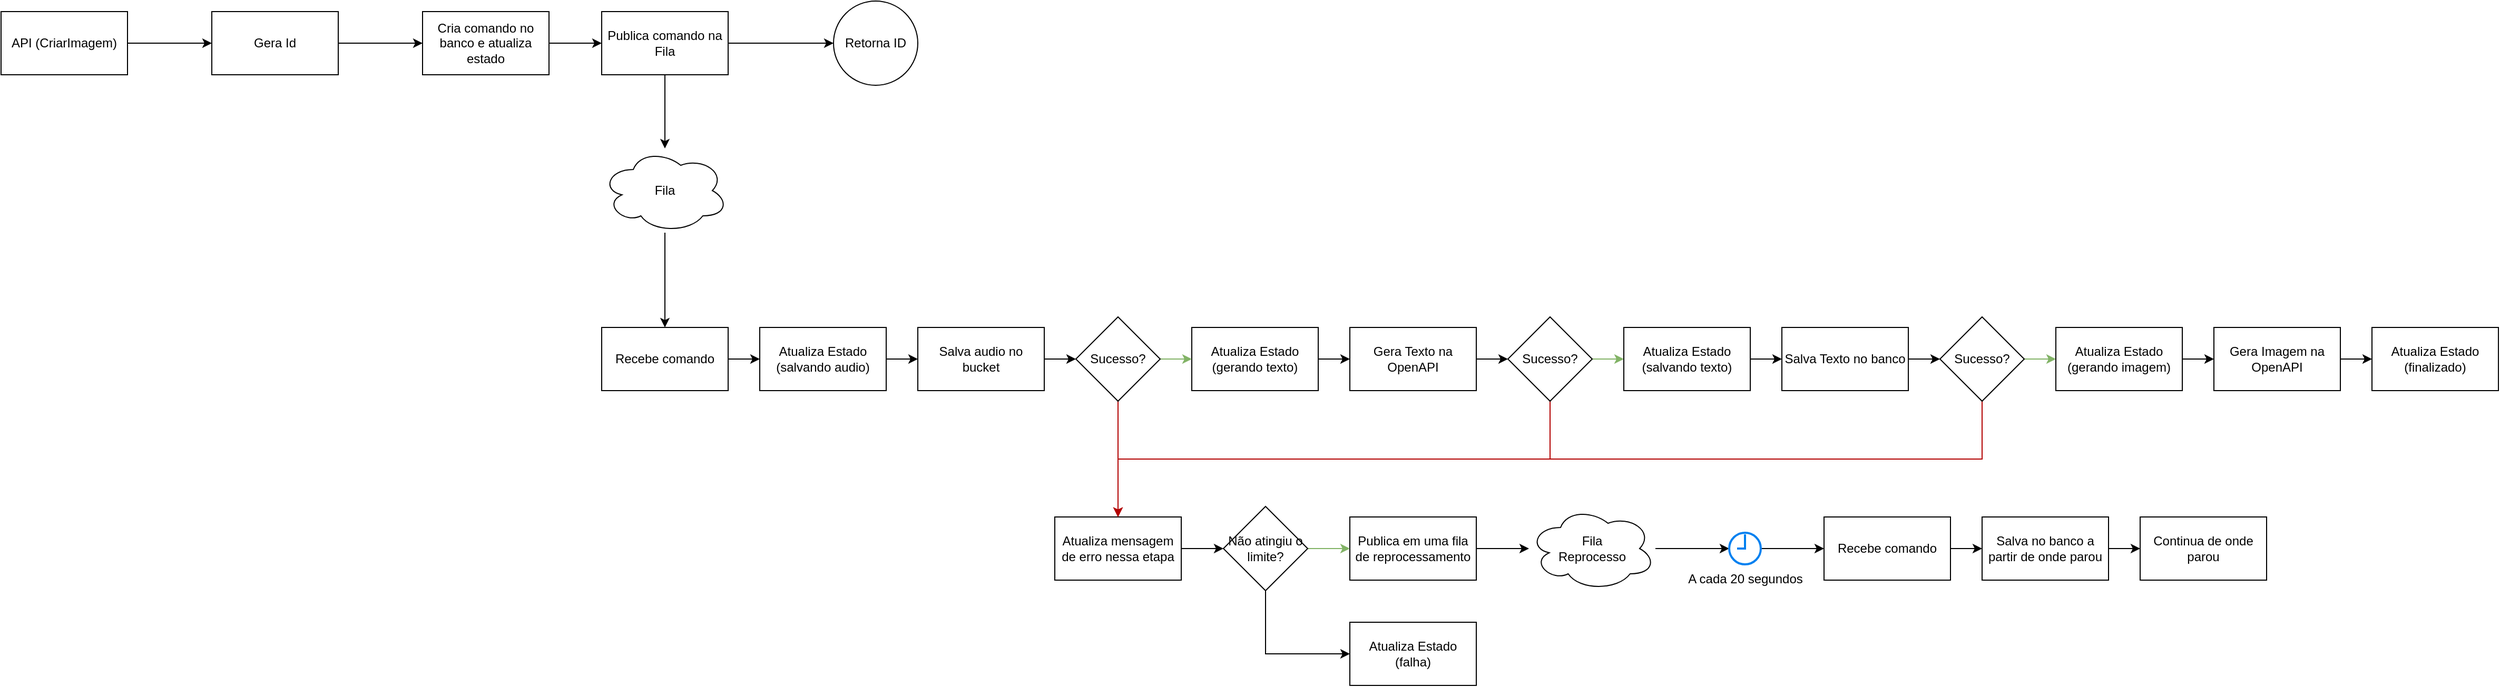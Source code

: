 <mxfile version="23.1.8" type="device">
  <diagram name="Página-1" id="NJxbEUpeWTSELO0VFM98">
    <mxGraphModel dx="2961" dy="1125" grid="1" gridSize="10" guides="1" tooltips="1" connect="1" arrows="1" fold="1" page="1" pageScale="1" pageWidth="827" pageHeight="1169" math="0" shadow="0">
      <root>
        <mxCell id="0" />
        <mxCell id="1" parent="0" />
        <mxCell id="tBKAw8UYs7OdZyUA3f9C-3" value="" style="edgeStyle=orthogonalEdgeStyle;rounded=0;orthogonalLoop=1;jettySize=auto;html=1;" edge="1" parent="1" source="tBKAw8UYs7OdZyUA3f9C-1" target="tBKAw8UYs7OdZyUA3f9C-2">
          <mxGeometry relative="1" as="geometry" />
        </mxCell>
        <mxCell id="tBKAw8UYs7OdZyUA3f9C-1" value="API (CriarImagem)" style="rounded=0;whiteSpace=wrap;html=1;" vertex="1" parent="1">
          <mxGeometry x="20" y="20" width="120" height="60" as="geometry" />
        </mxCell>
        <mxCell id="tBKAw8UYs7OdZyUA3f9C-28" value="" style="edgeStyle=orthogonalEdgeStyle;rounded=0;orthogonalLoop=1;jettySize=auto;html=1;" edge="1" parent="1" source="tBKAw8UYs7OdZyUA3f9C-2" target="tBKAw8UYs7OdZyUA3f9C-27">
          <mxGeometry relative="1" as="geometry" />
        </mxCell>
        <mxCell id="tBKAw8UYs7OdZyUA3f9C-2" value="Gera Id" style="whiteSpace=wrap;html=1;rounded=0;" vertex="1" parent="1">
          <mxGeometry x="220" y="20" width="120" height="60" as="geometry" />
        </mxCell>
        <mxCell id="tBKAw8UYs7OdZyUA3f9C-7" value="" style="edgeStyle=orthogonalEdgeStyle;rounded=0;orthogonalLoop=1;jettySize=auto;html=1;" edge="1" parent="1" source="tBKAw8UYs7OdZyUA3f9C-4" target="tBKAw8UYs7OdZyUA3f9C-6">
          <mxGeometry relative="1" as="geometry" />
        </mxCell>
        <mxCell id="tBKAw8UYs7OdZyUA3f9C-11" value="" style="edgeStyle=orthogonalEdgeStyle;rounded=0;orthogonalLoop=1;jettySize=auto;html=1;" edge="1" parent="1" source="tBKAw8UYs7OdZyUA3f9C-4" target="tBKAw8UYs7OdZyUA3f9C-10">
          <mxGeometry relative="1" as="geometry" />
        </mxCell>
        <mxCell id="tBKAw8UYs7OdZyUA3f9C-4" value="Publica comando na Fila" style="whiteSpace=wrap;html=1;rounded=0;" vertex="1" parent="1">
          <mxGeometry x="590" y="20" width="120" height="60" as="geometry" />
        </mxCell>
        <mxCell id="tBKAw8UYs7OdZyUA3f9C-6" value="Retorna ID" style="ellipse;whiteSpace=wrap;html=1;rounded=0;" vertex="1" parent="1">
          <mxGeometry x="810" y="10" width="80" height="80" as="geometry" />
        </mxCell>
        <mxCell id="tBKAw8UYs7OdZyUA3f9C-13" value="" style="edgeStyle=orthogonalEdgeStyle;rounded=0;orthogonalLoop=1;jettySize=auto;html=1;" edge="1" parent="1" source="tBKAw8UYs7OdZyUA3f9C-10" target="tBKAw8UYs7OdZyUA3f9C-12">
          <mxGeometry relative="1" as="geometry" />
        </mxCell>
        <mxCell id="tBKAw8UYs7OdZyUA3f9C-10" value="Fila" style="ellipse;shape=cloud;whiteSpace=wrap;html=1;rounded=0;" vertex="1" parent="1">
          <mxGeometry x="590" y="150" width="120" height="80" as="geometry" />
        </mxCell>
        <mxCell id="tBKAw8UYs7OdZyUA3f9C-19" value="" style="edgeStyle=orthogonalEdgeStyle;rounded=0;orthogonalLoop=1;jettySize=auto;html=1;" edge="1" parent="1" source="tBKAw8UYs7OdZyUA3f9C-12" target="tBKAw8UYs7OdZyUA3f9C-18">
          <mxGeometry relative="1" as="geometry" />
        </mxCell>
        <mxCell id="tBKAw8UYs7OdZyUA3f9C-12" value="Recebe comando" style="whiteSpace=wrap;html=1;rounded=0;" vertex="1" parent="1">
          <mxGeometry x="590" y="320" width="120" height="60" as="geometry" />
        </mxCell>
        <mxCell id="tBKAw8UYs7OdZyUA3f9C-25" value="" style="edgeStyle=orthogonalEdgeStyle;rounded=0;orthogonalLoop=1;jettySize=auto;html=1;" edge="1" parent="1" source="tBKAw8UYs7OdZyUA3f9C-18" target="tBKAw8UYs7OdZyUA3f9C-24">
          <mxGeometry relative="1" as="geometry" />
        </mxCell>
        <mxCell id="tBKAw8UYs7OdZyUA3f9C-18" value="Atualiza Estado&lt;br&gt;(salvando audio)" style="whiteSpace=wrap;html=1;rounded=0;" vertex="1" parent="1">
          <mxGeometry x="740" y="320" width="120" height="60" as="geometry" />
        </mxCell>
        <mxCell id="tBKAw8UYs7OdZyUA3f9C-35" value="" style="edgeStyle=orthogonalEdgeStyle;rounded=0;orthogonalLoop=1;jettySize=auto;html=1;" edge="1" parent="1" source="tBKAw8UYs7OdZyUA3f9C-24" target="tBKAw8UYs7OdZyUA3f9C-34">
          <mxGeometry relative="1" as="geometry" />
        </mxCell>
        <mxCell id="tBKAw8UYs7OdZyUA3f9C-24" value="Salva audio no bucket" style="whiteSpace=wrap;html=1;rounded=0;" vertex="1" parent="1">
          <mxGeometry x="890" y="320" width="120" height="60" as="geometry" />
        </mxCell>
        <mxCell id="tBKAw8UYs7OdZyUA3f9C-29" style="edgeStyle=orthogonalEdgeStyle;rounded=0;orthogonalLoop=1;jettySize=auto;html=1;exitX=1;exitY=0.5;exitDx=0;exitDy=0;entryX=0;entryY=0.5;entryDx=0;entryDy=0;" edge="1" parent="1" source="tBKAw8UYs7OdZyUA3f9C-27" target="tBKAw8UYs7OdZyUA3f9C-4">
          <mxGeometry relative="1" as="geometry" />
        </mxCell>
        <mxCell id="tBKAw8UYs7OdZyUA3f9C-27" value="Cria comando no banco e atualiza estado" style="whiteSpace=wrap;html=1;rounded=0;" vertex="1" parent="1">
          <mxGeometry x="420" y="20" width="120" height="60" as="geometry" />
        </mxCell>
        <mxCell id="tBKAw8UYs7OdZyUA3f9C-33" value="" style="edgeStyle=orthogonalEdgeStyle;rounded=0;orthogonalLoop=1;jettySize=auto;html=1;" edge="1" parent="1" source="tBKAw8UYs7OdZyUA3f9C-30" target="tBKAw8UYs7OdZyUA3f9C-32">
          <mxGeometry relative="1" as="geometry" />
        </mxCell>
        <mxCell id="tBKAw8UYs7OdZyUA3f9C-30" value="Atualiza Estado&lt;br&gt;(gerando texto)" style="whiteSpace=wrap;html=1;rounded=0;" vertex="1" parent="1">
          <mxGeometry x="1150" y="320" width="120" height="60" as="geometry" />
        </mxCell>
        <mxCell id="tBKAw8UYs7OdZyUA3f9C-43" value="" style="edgeStyle=orthogonalEdgeStyle;rounded=0;orthogonalLoop=1;jettySize=auto;html=1;" edge="1" parent="1" source="tBKAw8UYs7OdZyUA3f9C-32" target="tBKAw8UYs7OdZyUA3f9C-42">
          <mxGeometry relative="1" as="geometry" />
        </mxCell>
        <mxCell id="tBKAw8UYs7OdZyUA3f9C-32" value="Gera Texto na OpenAPI" style="whiteSpace=wrap;html=1;rounded=0;" vertex="1" parent="1">
          <mxGeometry x="1300" y="320" width="120" height="60" as="geometry" />
        </mxCell>
        <mxCell id="tBKAw8UYs7OdZyUA3f9C-36" style="edgeStyle=orthogonalEdgeStyle;rounded=0;orthogonalLoop=1;jettySize=auto;html=1;exitX=1;exitY=0.5;exitDx=0;exitDy=0;entryX=0;entryY=0.5;entryDx=0;entryDy=0;fillColor=#d5e8d4;strokeColor=#82b366;" edge="1" parent="1" source="tBKAw8UYs7OdZyUA3f9C-34" target="tBKAw8UYs7OdZyUA3f9C-30">
          <mxGeometry relative="1" as="geometry" />
        </mxCell>
        <mxCell id="tBKAw8UYs7OdZyUA3f9C-60" style="edgeStyle=orthogonalEdgeStyle;rounded=0;orthogonalLoop=1;jettySize=auto;html=1;exitX=0.5;exitY=1;exitDx=0;exitDy=0;fillColor=#e51400;strokeColor=#B20000;" edge="1" parent="1" source="tBKAw8UYs7OdZyUA3f9C-34" target="tBKAw8UYs7OdZyUA3f9C-39">
          <mxGeometry relative="1" as="geometry" />
        </mxCell>
        <mxCell id="tBKAw8UYs7OdZyUA3f9C-34" value="Sucesso?" style="rhombus;whiteSpace=wrap;html=1;rounded=0;" vertex="1" parent="1">
          <mxGeometry x="1040" y="310" width="80" height="80" as="geometry" />
        </mxCell>
        <mxCell id="tBKAw8UYs7OdZyUA3f9C-77" value="" style="edgeStyle=orthogonalEdgeStyle;rounded=0;orthogonalLoop=1;jettySize=auto;html=1;" edge="1" parent="1" source="tBKAw8UYs7OdZyUA3f9C-39" target="tBKAw8UYs7OdZyUA3f9C-76">
          <mxGeometry relative="1" as="geometry" />
        </mxCell>
        <mxCell id="tBKAw8UYs7OdZyUA3f9C-39" value="Atualiza mensagem de erro nessa etapa" style="whiteSpace=wrap;html=1;rounded=0;" vertex="1" parent="1">
          <mxGeometry x="1020" y="500" width="120" height="60" as="geometry" />
        </mxCell>
        <mxCell id="tBKAw8UYs7OdZyUA3f9C-45" value="" style="edgeStyle=orthogonalEdgeStyle;rounded=0;orthogonalLoop=1;jettySize=auto;html=1;fillColor=#d5e8d4;strokeColor=#82b366;" edge="1" parent="1" source="tBKAw8UYs7OdZyUA3f9C-42" target="tBKAw8UYs7OdZyUA3f9C-44">
          <mxGeometry relative="1" as="geometry" />
        </mxCell>
        <mxCell id="tBKAw8UYs7OdZyUA3f9C-61" style="edgeStyle=orthogonalEdgeStyle;rounded=0;orthogonalLoop=1;jettySize=auto;html=1;exitX=0.5;exitY=1;exitDx=0;exitDy=0;entryX=0.5;entryY=0;entryDx=0;entryDy=0;fillColor=#e51400;strokeColor=#B20000;" edge="1" parent="1" source="tBKAw8UYs7OdZyUA3f9C-42" target="tBKAw8UYs7OdZyUA3f9C-39">
          <mxGeometry relative="1" as="geometry" />
        </mxCell>
        <mxCell id="tBKAw8UYs7OdZyUA3f9C-42" value="Sucesso?" style="rhombus;whiteSpace=wrap;html=1;rounded=0;" vertex="1" parent="1">
          <mxGeometry x="1450" y="310" width="80" height="80" as="geometry" />
        </mxCell>
        <mxCell id="tBKAw8UYs7OdZyUA3f9C-49" value="" style="edgeStyle=orthogonalEdgeStyle;rounded=0;orthogonalLoop=1;jettySize=auto;html=1;" edge="1" parent="1" source="tBKAw8UYs7OdZyUA3f9C-44" target="tBKAw8UYs7OdZyUA3f9C-48">
          <mxGeometry relative="1" as="geometry" />
        </mxCell>
        <mxCell id="tBKAw8UYs7OdZyUA3f9C-44" value="Atualiza Estado&lt;br&gt;(salvando texto)" style="whiteSpace=wrap;html=1;rounded=0;" vertex="1" parent="1">
          <mxGeometry x="1560" y="320" width="120" height="60" as="geometry" />
        </mxCell>
        <mxCell id="tBKAw8UYs7OdZyUA3f9C-53" value="" style="edgeStyle=orthogonalEdgeStyle;rounded=0;orthogonalLoop=1;jettySize=auto;html=1;" edge="1" parent="1" source="tBKAw8UYs7OdZyUA3f9C-48" target="tBKAw8UYs7OdZyUA3f9C-52">
          <mxGeometry relative="1" as="geometry" />
        </mxCell>
        <mxCell id="tBKAw8UYs7OdZyUA3f9C-48" value="Salva Texto no banco" style="whiteSpace=wrap;html=1;rounded=0;" vertex="1" parent="1">
          <mxGeometry x="1710" y="320" width="120" height="60" as="geometry" />
        </mxCell>
        <mxCell id="tBKAw8UYs7OdZyUA3f9C-55" value="" style="edgeStyle=orthogonalEdgeStyle;rounded=0;orthogonalLoop=1;jettySize=auto;html=1;fillColor=#d5e8d4;strokeColor=#82b366;" edge="1" parent="1" source="tBKAw8UYs7OdZyUA3f9C-52" target="tBKAw8UYs7OdZyUA3f9C-54">
          <mxGeometry relative="1" as="geometry" />
        </mxCell>
        <mxCell id="tBKAw8UYs7OdZyUA3f9C-62" style="edgeStyle=orthogonalEdgeStyle;rounded=0;orthogonalLoop=1;jettySize=auto;html=1;exitX=0.5;exitY=1;exitDx=0;exitDy=0;entryX=0.5;entryY=0;entryDx=0;entryDy=0;fillColor=#e51400;strokeColor=#B20000;" edge="1" parent="1" source="tBKAw8UYs7OdZyUA3f9C-52" target="tBKAw8UYs7OdZyUA3f9C-39">
          <mxGeometry relative="1" as="geometry" />
        </mxCell>
        <mxCell id="tBKAw8UYs7OdZyUA3f9C-52" value="Sucesso?" style="rhombus;whiteSpace=wrap;html=1;rounded=0;" vertex="1" parent="1">
          <mxGeometry x="1860" y="310" width="80" height="80" as="geometry" />
        </mxCell>
        <mxCell id="tBKAw8UYs7OdZyUA3f9C-57" value="" style="edgeStyle=orthogonalEdgeStyle;rounded=0;orthogonalLoop=1;jettySize=auto;html=1;" edge="1" parent="1" source="tBKAw8UYs7OdZyUA3f9C-54" target="tBKAw8UYs7OdZyUA3f9C-56">
          <mxGeometry relative="1" as="geometry" />
        </mxCell>
        <mxCell id="tBKAw8UYs7OdZyUA3f9C-54" value="Atualiza Estado&lt;br&gt;(gerando imagem)" style="whiteSpace=wrap;html=1;rounded=0;" vertex="1" parent="1">
          <mxGeometry x="1970" y="320" width="120" height="60" as="geometry" />
        </mxCell>
        <mxCell id="tBKAw8UYs7OdZyUA3f9C-59" value="" style="edgeStyle=orthogonalEdgeStyle;rounded=0;orthogonalLoop=1;jettySize=auto;html=1;" edge="1" parent="1" source="tBKAw8UYs7OdZyUA3f9C-56" target="tBKAw8UYs7OdZyUA3f9C-58">
          <mxGeometry relative="1" as="geometry" />
        </mxCell>
        <mxCell id="tBKAw8UYs7OdZyUA3f9C-56" value="Gera Imagem na OpenAPI" style="whiteSpace=wrap;html=1;rounded=0;" vertex="1" parent="1">
          <mxGeometry x="2120" y="320" width="120" height="60" as="geometry" />
        </mxCell>
        <mxCell id="tBKAw8UYs7OdZyUA3f9C-58" value="Atualiza Estado&lt;br&gt;(finalizado)" style="whiteSpace=wrap;html=1;rounded=0;" vertex="1" parent="1">
          <mxGeometry x="2270" y="320" width="120" height="60" as="geometry" />
        </mxCell>
        <mxCell id="tBKAw8UYs7OdZyUA3f9C-69" value="" style="edgeStyle=orthogonalEdgeStyle;rounded=0;orthogonalLoop=1;jettySize=auto;html=1;" edge="1" parent="1" source="tBKAw8UYs7OdZyUA3f9C-74" target="tBKAw8UYs7OdZyUA3f9C-68">
          <mxGeometry relative="1" as="geometry" />
        </mxCell>
        <mxCell id="tBKAw8UYs7OdZyUA3f9C-63" value="Fila&lt;br&gt;Reprocesso" style="ellipse;shape=cloud;whiteSpace=wrap;html=1;rounded=0;" vertex="1" parent="1">
          <mxGeometry x="1470" y="490" width="120" height="80" as="geometry" />
        </mxCell>
        <mxCell id="tBKAw8UYs7OdZyUA3f9C-67" value="" style="edgeStyle=orthogonalEdgeStyle;rounded=0;orthogonalLoop=1;jettySize=auto;html=1;" edge="1" parent="1" source="tBKAw8UYs7OdZyUA3f9C-65" target="tBKAw8UYs7OdZyUA3f9C-63">
          <mxGeometry relative="1" as="geometry" />
        </mxCell>
        <mxCell id="tBKAw8UYs7OdZyUA3f9C-65" value="Publica em uma fila de reprocessamento" style="whiteSpace=wrap;html=1;rounded=0;" vertex="1" parent="1">
          <mxGeometry x="1300" y="500" width="120" height="60" as="geometry" />
        </mxCell>
        <mxCell id="tBKAw8UYs7OdZyUA3f9C-71" value="" style="edgeStyle=orthogonalEdgeStyle;rounded=0;orthogonalLoop=1;jettySize=auto;html=1;" edge="1" parent="1" source="tBKAw8UYs7OdZyUA3f9C-68" target="tBKAw8UYs7OdZyUA3f9C-70">
          <mxGeometry relative="1" as="geometry" />
        </mxCell>
        <mxCell id="tBKAw8UYs7OdZyUA3f9C-68" value="Recebe comando" style="whiteSpace=wrap;html=1;rounded=0;" vertex="1" parent="1">
          <mxGeometry x="1750" y="500" width="120" height="60" as="geometry" />
        </mxCell>
        <mxCell id="tBKAw8UYs7OdZyUA3f9C-73" value="" style="edgeStyle=orthogonalEdgeStyle;rounded=0;orthogonalLoop=1;jettySize=auto;html=1;" edge="1" parent="1" source="tBKAw8UYs7OdZyUA3f9C-70" target="tBKAw8UYs7OdZyUA3f9C-72">
          <mxGeometry relative="1" as="geometry" />
        </mxCell>
        <mxCell id="tBKAw8UYs7OdZyUA3f9C-70" value="Salva no banco a partir de onde parou" style="whiteSpace=wrap;html=1;rounded=0;" vertex="1" parent="1">
          <mxGeometry x="1900" y="500" width="120" height="60" as="geometry" />
        </mxCell>
        <mxCell id="tBKAw8UYs7OdZyUA3f9C-72" value="Continua de onde parou" style="whiteSpace=wrap;html=1;rounded=0;" vertex="1" parent="1">
          <mxGeometry x="2050" y="500" width="120" height="60" as="geometry" />
        </mxCell>
        <mxCell id="tBKAw8UYs7OdZyUA3f9C-75" value="" style="edgeStyle=orthogonalEdgeStyle;rounded=0;orthogonalLoop=1;jettySize=auto;html=1;" edge="1" parent="1" source="tBKAw8UYs7OdZyUA3f9C-63" target="tBKAw8UYs7OdZyUA3f9C-74">
          <mxGeometry relative="1" as="geometry">
            <mxPoint x="1590" y="530" as="sourcePoint" />
            <mxPoint x="1800" y="530" as="targetPoint" />
          </mxGeometry>
        </mxCell>
        <mxCell id="tBKAw8UYs7OdZyUA3f9C-74" value="A cada 20 segundos" style="html=1;verticalLabelPosition=bottom;align=center;labelBackgroundColor=#ffffff;verticalAlign=top;strokeWidth=2;strokeColor=#0080F0;shadow=0;dashed=0;shape=mxgraph.ios7.icons.clock;" vertex="1" parent="1">
          <mxGeometry x="1660" y="515" width="30" height="30" as="geometry" />
        </mxCell>
        <mxCell id="tBKAw8UYs7OdZyUA3f9C-78" style="edgeStyle=orthogonalEdgeStyle;rounded=0;orthogonalLoop=1;jettySize=auto;html=1;exitX=1;exitY=0.5;exitDx=0;exitDy=0;entryX=0;entryY=0.5;entryDx=0;entryDy=0;fillColor=#d5e8d4;strokeColor=#82b366;" edge="1" parent="1" source="tBKAw8UYs7OdZyUA3f9C-76" target="tBKAw8UYs7OdZyUA3f9C-65">
          <mxGeometry relative="1" as="geometry" />
        </mxCell>
        <mxCell id="tBKAw8UYs7OdZyUA3f9C-81" style="edgeStyle=orthogonalEdgeStyle;rounded=0;orthogonalLoop=1;jettySize=auto;html=1;exitX=0.5;exitY=1;exitDx=0;exitDy=0;entryX=0;entryY=0.5;entryDx=0;entryDy=0;" edge="1" parent="1" source="tBKAw8UYs7OdZyUA3f9C-76" target="tBKAw8UYs7OdZyUA3f9C-79">
          <mxGeometry relative="1" as="geometry" />
        </mxCell>
        <mxCell id="tBKAw8UYs7OdZyUA3f9C-76" value="Não atingiu o limite?" style="rhombus;whiteSpace=wrap;html=1;rounded=0;" vertex="1" parent="1">
          <mxGeometry x="1180" y="490" width="80" height="80" as="geometry" />
        </mxCell>
        <mxCell id="tBKAw8UYs7OdZyUA3f9C-79" value="Atualiza Estado&lt;br&gt;(falha)" style="whiteSpace=wrap;html=1;rounded=0;" vertex="1" parent="1">
          <mxGeometry x="1300" y="600" width="120" height="60" as="geometry" />
        </mxCell>
      </root>
    </mxGraphModel>
  </diagram>
</mxfile>
